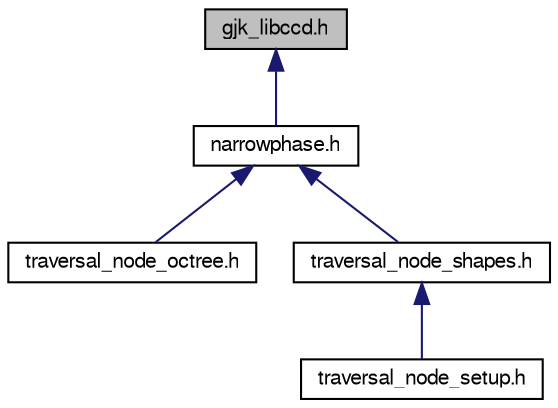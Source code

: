 digraph "gjk_libccd.h"
{
  edge [fontname="FreeSans",fontsize="10",labelfontname="FreeSans",labelfontsize="10"];
  node [fontname="FreeSans",fontsize="10",shape=record];
  Node1 [label="gjk_libccd.h",height=0.2,width=0.4,color="black", fillcolor="grey75", style="filled" fontcolor="black"];
  Node1 -> Node2 [dir="back",color="midnightblue",fontsize="10",style="solid",fontname="FreeSans"];
  Node2 [label="narrowphase.h",height=0.2,width=0.4,color="black", fillcolor="white", style="filled",URL="$a00291.html"];
  Node2 -> Node3 [dir="back",color="midnightblue",fontsize="10",style="solid",fontname="FreeSans"];
  Node3 [label="traversal_node_octree.h",height=0.2,width=0.4,color="black", fillcolor="white", style="filled",URL="$a00314.html"];
  Node2 -> Node4 [dir="back",color="midnightblue",fontsize="10",style="solid",fontname="FreeSans"];
  Node4 [label="traversal_node_shapes.h",height=0.2,width=0.4,color="black", fillcolor="white", style="filled",URL="$a00316.html"];
  Node4 -> Node5 [dir="back",color="midnightblue",fontsize="10",style="solid",fontname="FreeSans"];
  Node5 [label="traversal_node_setup.h",height=0.2,width=0.4,color="black", fillcolor="white", style="filled",URL="$a00315.html"];
}
